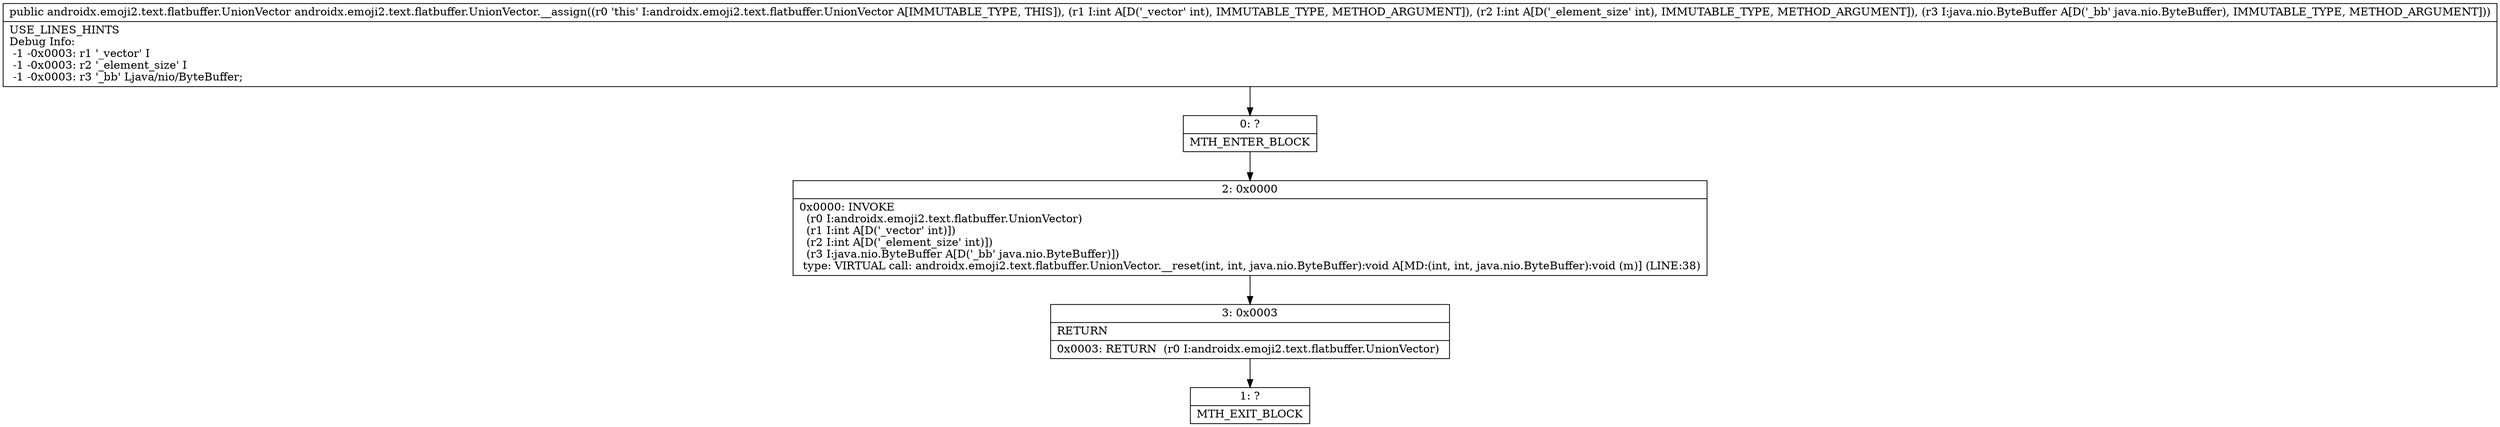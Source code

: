 digraph "CFG forandroidx.emoji2.text.flatbuffer.UnionVector.__assign(IILjava\/nio\/ByteBuffer;)Landroidx\/emoji2\/text\/flatbuffer\/UnionVector;" {
Node_0 [shape=record,label="{0\:\ ?|MTH_ENTER_BLOCK\l}"];
Node_2 [shape=record,label="{2\:\ 0x0000|0x0000: INVOKE  \l  (r0 I:androidx.emoji2.text.flatbuffer.UnionVector)\l  (r1 I:int A[D('_vector' int)])\l  (r2 I:int A[D('_element_size' int)])\l  (r3 I:java.nio.ByteBuffer A[D('_bb' java.nio.ByteBuffer)])\l type: VIRTUAL call: androidx.emoji2.text.flatbuffer.UnionVector.__reset(int, int, java.nio.ByteBuffer):void A[MD:(int, int, java.nio.ByteBuffer):void (m)] (LINE:38)\l}"];
Node_3 [shape=record,label="{3\:\ 0x0003|RETURN\l|0x0003: RETURN  (r0 I:androidx.emoji2.text.flatbuffer.UnionVector) \l}"];
Node_1 [shape=record,label="{1\:\ ?|MTH_EXIT_BLOCK\l}"];
MethodNode[shape=record,label="{public androidx.emoji2.text.flatbuffer.UnionVector androidx.emoji2.text.flatbuffer.UnionVector.__assign((r0 'this' I:androidx.emoji2.text.flatbuffer.UnionVector A[IMMUTABLE_TYPE, THIS]), (r1 I:int A[D('_vector' int), IMMUTABLE_TYPE, METHOD_ARGUMENT]), (r2 I:int A[D('_element_size' int), IMMUTABLE_TYPE, METHOD_ARGUMENT]), (r3 I:java.nio.ByteBuffer A[D('_bb' java.nio.ByteBuffer), IMMUTABLE_TYPE, METHOD_ARGUMENT]))  | USE_LINES_HINTS\lDebug Info:\l  \-1 \-0x0003: r1 '_vector' I\l  \-1 \-0x0003: r2 '_element_size' I\l  \-1 \-0x0003: r3 '_bb' Ljava\/nio\/ByteBuffer;\l}"];
MethodNode -> Node_0;Node_0 -> Node_2;
Node_2 -> Node_3;
Node_3 -> Node_1;
}

